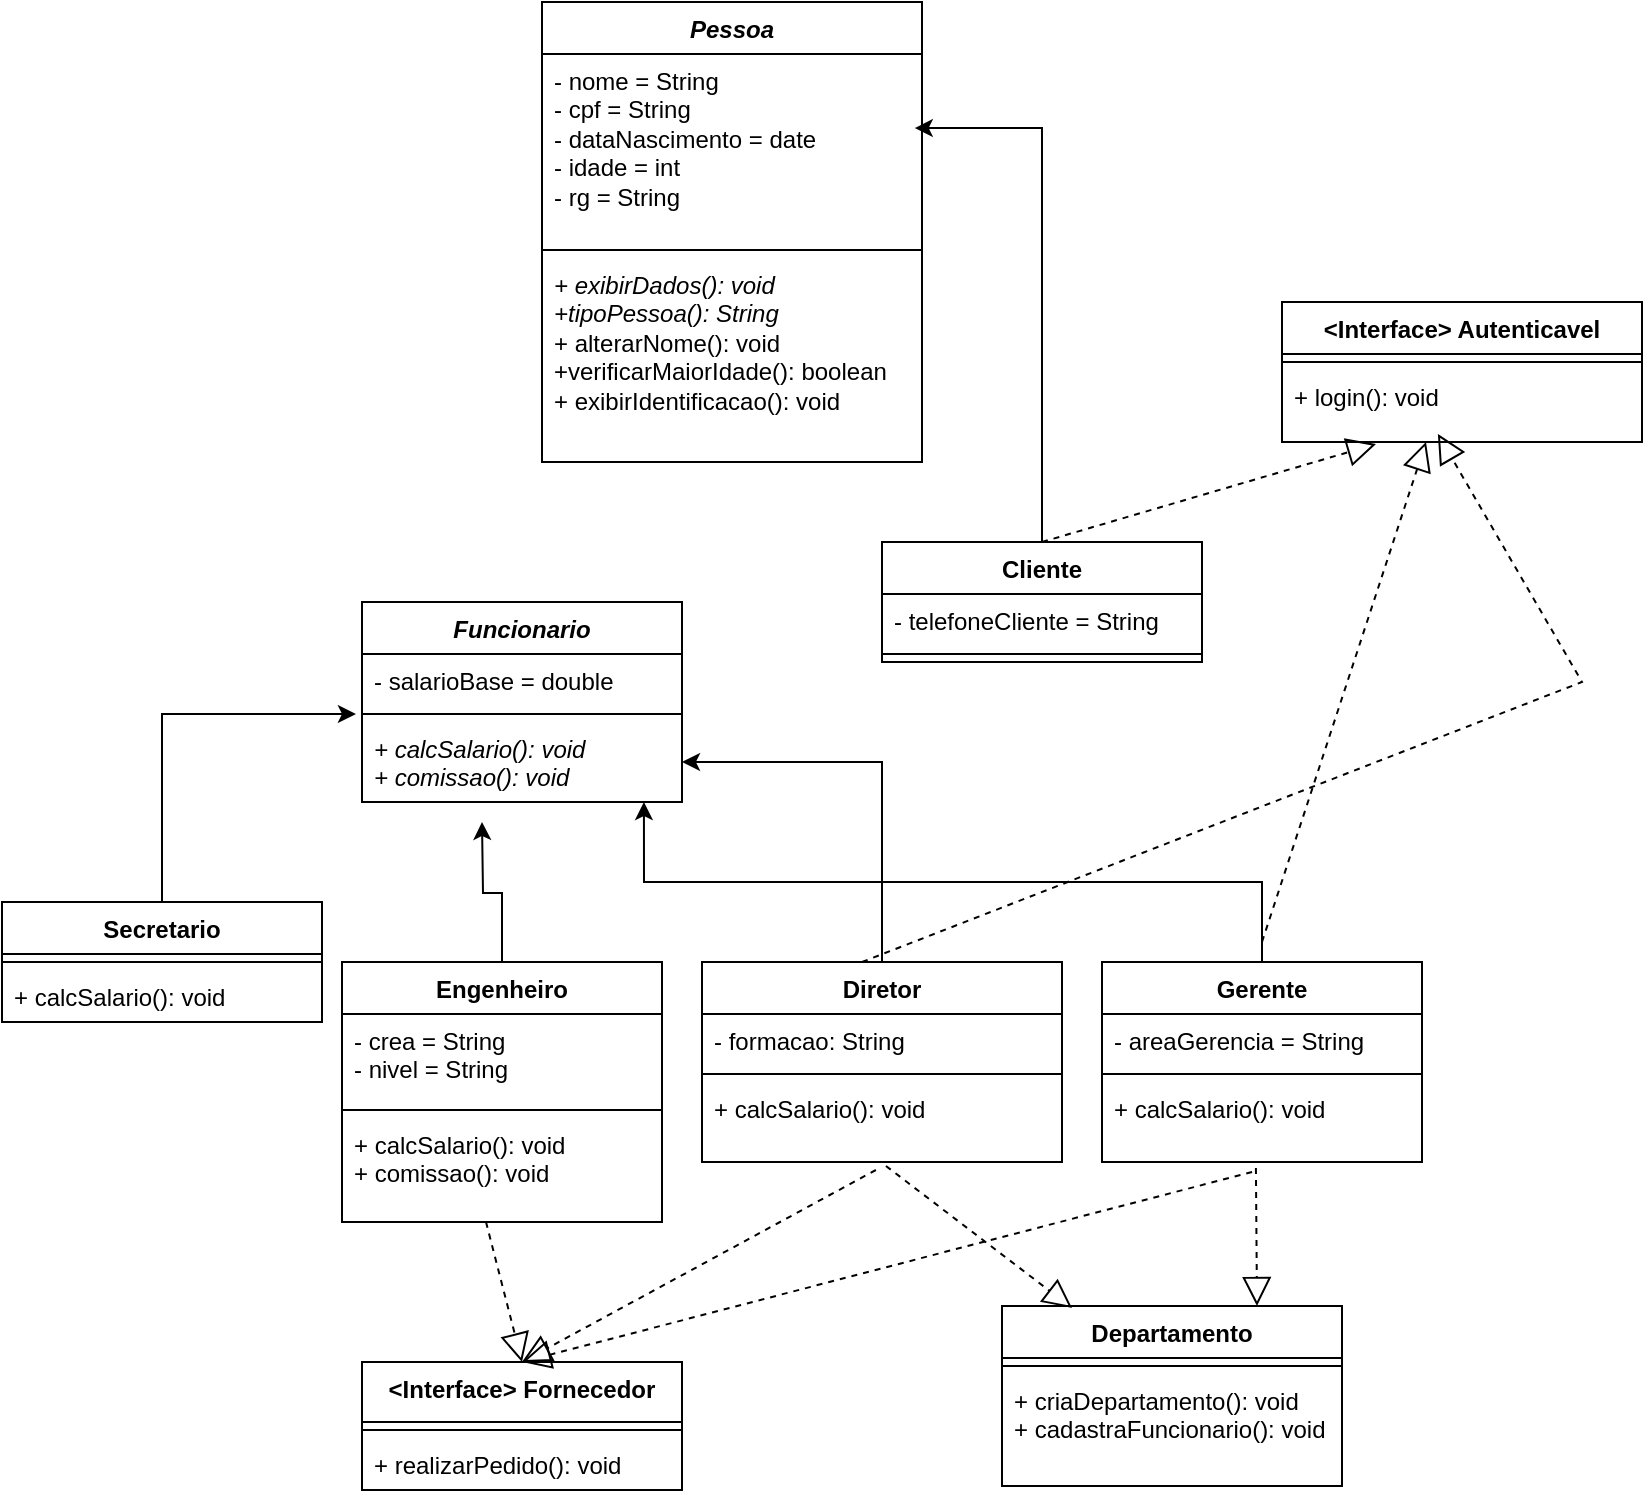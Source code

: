 <mxfile version="26.0.16">
  <diagram id="C5RBs43oDa-KdzZeNtuy" name="Page-1">
    <mxGraphModel dx="917" dy="868" grid="1" gridSize="10" guides="1" tooltips="1" connect="1" arrows="1" fold="1" page="1" pageScale="1" pageWidth="1169" pageHeight="827" background="none" math="0" shadow="0">
      <root>
        <mxCell id="WIyWlLk6GJQsqaUBKTNV-0" />
        <mxCell id="WIyWlLk6GJQsqaUBKTNV-1" parent="WIyWlLk6GJQsqaUBKTNV-0" />
        <mxCell id="818TJq1GzWVk8ZEEE7I3-8" value="&lt;i&gt;Funcionario&lt;/i&gt;" style="swimlane;fontStyle=1;align=center;verticalAlign=top;childLayout=stackLayout;horizontal=1;startSize=26;horizontalStack=0;resizeParent=1;resizeParentMax=0;resizeLast=0;collapsible=1;marginBottom=0;whiteSpace=wrap;html=1;" parent="WIyWlLk6GJQsqaUBKTNV-1" vertex="1">
          <mxGeometry x="340" y="350" width="160" height="100" as="geometry">
            <mxRectangle x="190" y="500" width="100" height="30" as="alternateBounds" />
          </mxGeometry>
        </mxCell>
        <mxCell id="818TJq1GzWVk8ZEEE7I3-9" value="- salarioBase = double" style="text;strokeColor=none;fillColor=none;align=left;verticalAlign=top;spacingLeft=4;spacingRight=4;overflow=hidden;rotatable=0;points=[[0,0.5],[1,0.5]];portConstraint=eastwest;whiteSpace=wrap;html=1;" parent="818TJq1GzWVk8ZEEE7I3-8" vertex="1">
          <mxGeometry y="26" width="160" height="26" as="geometry" />
        </mxCell>
        <mxCell id="818TJq1GzWVk8ZEEE7I3-10" value="" style="line;strokeWidth=1;fillColor=none;align=left;verticalAlign=middle;spacingTop=-1;spacingLeft=3;spacingRight=3;rotatable=0;labelPosition=right;points=[];portConstraint=eastwest;strokeColor=inherit;" parent="818TJq1GzWVk8ZEEE7I3-8" vertex="1">
          <mxGeometry y="52" width="160" height="8" as="geometry" />
        </mxCell>
        <mxCell id="818TJq1GzWVk8ZEEE7I3-11" value="&lt;i&gt;+ calcSalario(): void&lt;/i&gt;&lt;div&gt;&lt;i&gt;+ comissao(): void&lt;/i&gt;&lt;/div&gt;" style="text;strokeColor=none;fillColor=none;align=left;verticalAlign=top;spacingLeft=4;spacingRight=4;overflow=hidden;rotatable=0;points=[[0,0.5],[1,0.5]];portConstraint=eastwest;whiteSpace=wrap;html=1;" parent="818TJq1GzWVk8ZEEE7I3-8" vertex="1">
          <mxGeometry y="60" width="160" height="40" as="geometry" />
        </mxCell>
        <mxCell id="a60Mv3yiBXLApa6Vc2_l-18" style="edgeStyle=orthogonalEdgeStyle;rounded=0;orthogonalLoop=1;jettySize=auto;html=1;exitX=0.5;exitY=0;exitDx=0;exitDy=0;entryX=0.981;entryY=0.394;entryDx=0;entryDy=0;entryPerimeter=0;" parent="WIyWlLk6GJQsqaUBKTNV-1" source="818TJq1GzWVk8ZEEE7I3-15" target="a60Mv3yiBXLApa6Vc2_l-20" edge="1">
          <mxGeometry relative="1" as="geometry">
            <mxPoint x="640" y="216" as="targetPoint" />
          </mxGeometry>
        </mxCell>
        <mxCell id="818TJq1GzWVk8ZEEE7I3-15" value="Cliente" style="swimlane;fontStyle=1;align=center;verticalAlign=top;childLayout=stackLayout;horizontal=1;startSize=26;horizontalStack=0;resizeParent=1;resizeParentMax=0;resizeLast=0;collapsible=1;marginBottom=0;whiteSpace=wrap;html=1;" parent="WIyWlLk6GJQsqaUBKTNV-1" vertex="1">
          <mxGeometry x="600" y="320" width="160" height="60" as="geometry" />
        </mxCell>
        <mxCell id="rk0zTKJ-pprt99OVHt6I-17" value="- telefoneCliente = String" style="text;strokeColor=none;fillColor=none;align=left;verticalAlign=top;spacingLeft=4;spacingRight=4;overflow=hidden;rotatable=0;points=[[0,0.5],[1,0.5]];portConstraint=eastwest;whiteSpace=wrap;html=1;" parent="818TJq1GzWVk8ZEEE7I3-15" vertex="1">
          <mxGeometry y="26" width="160" height="26" as="geometry" />
        </mxCell>
        <mxCell id="818TJq1GzWVk8ZEEE7I3-17" value="" style="line;strokeWidth=1;fillColor=none;align=left;verticalAlign=middle;spacingTop=-1;spacingLeft=3;spacingRight=3;rotatable=0;labelPosition=right;points=[];portConstraint=eastwest;strokeColor=inherit;" parent="818TJq1GzWVk8ZEEE7I3-15" vertex="1">
          <mxGeometry y="52" width="160" height="8" as="geometry" />
        </mxCell>
        <mxCell id="818TJq1GzWVk8ZEEE7I3-23" value="Secretario" style="swimlane;fontStyle=1;align=center;verticalAlign=top;childLayout=stackLayout;horizontal=1;startSize=26;horizontalStack=0;resizeParent=1;resizeParentMax=0;resizeLast=0;collapsible=1;marginBottom=0;whiteSpace=wrap;html=1;" parent="WIyWlLk6GJQsqaUBKTNV-1" vertex="1">
          <mxGeometry x="160" y="500" width="160" height="60" as="geometry" />
        </mxCell>
        <mxCell id="818TJq1GzWVk8ZEEE7I3-25" value="" style="line;strokeWidth=1;fillColor=none;align=left;verticalAlign=middle;spacingTop=-1;spacingLeft=3;spacingRight=3;rotatable=0;labelPosition=right;points=[];portConstraint=eastwest;strokeColor=inherit;" parent="818TJq1GzWVk8ZEEE7I3-23" vertex="1">
          <mxGeometry y="26" width="160" height="8" as="geometry" />
        </mxCell>
        <mxCell id="818TJq1GzWVk8ZEEE7I3-26" value="+ calcSalario(): void" style="text;strokeColor=none;fillColor=none;align=left;verticalAlign=top;spacingLeft=4;spacingRight=4;overflow=hidden;rotatable=0;points=[[0,0.5],[1,0.5]];portConstraint=eastwest;whiteSpace=wrap;html=1;" parent="818TJq1GzWVk8ZEEE7I3-23" vertex="1">
          <mxGeometry y="34" width="160" height="26" as="geometry" />
        </mxCell>
        <mxCell id="rk0zTKJ-pprt99OVHt6I-21" style="edgeStyle=orthogonalEdgeStyle;rounded=0;orthogonalLoop=1;jettySize=auto;html=1;" parent="WIyWlLk6GJQsqaUBKTNV-1" source="rk0zTKJ-pprt99OVHt6I-4" edge="1">
          <mxGeometry relative="1" as="geometry">
            <mxPoint x="400" y="460" as="targetPoint" />
          </mxGeometry>
        </mxCell>
        <mxCell id="rk0zTKJ-pprt99OVHt6I-4" value="Engenheiro" style="swimlane;fontStyle=1;align=center;verticalAlign=top;childLayout=stackLayout;horizontal=1;startSize=26;horizontalStack=0;resizeParent=1;resizeParentMax=0;resizeLast=0;collapsible=1;marginBottom=0;whiteSpace=wrap;html=1;" parent="WIyWlLk6GJQsqaUBKTNV-1" vertex="1">
          <mxGeometry x="330" y="530" width="160" height="130" as="geometry" />
        </mxCell>
        <mxCell id="rk0zTKJ-pprt99OVHt6I-5" value="- crea = String&lt;div&gt;- nivel = String&lt;/div&gt;" style="text;strokeColor=none;fillColor=none;align=left;verticalAlign=top;spacingLeft=4;spacingRight=4;overflow=hidden;rotatable=0;points=[[0,0.5],[1,0.5]];portConstraint=eastwest;whiteSpace=wrap;html=1;" parent="rk0zTKJ-pprt99OVHt6I-4" vertex="1">
          <mxGeometry y="26" width="160" height="44" as="geometry" />
        </mxCell>
        <mxCell id="rk0zTKJ-pprt99OVHt6I-6" value="" style="line;strokeWidth=1;fillColor=none;align=left;verticalAlign=middle;spacingTop=-1;spacingLeft=3;spacingRight=3;rotatable=0;labelPosition=right;points=[];portConstraint=eastwest;strokeColor=inherit;" parent="rk0zTKJ-pprt99OVHt6I-4" vertex="1">
          <mxGeometry y="70" width="160" height="8" as="geometry" />
        </mxCell>
        <mxCell id="rk0zTKJ-pprt99OVHt6I-7" value="+ calcSalario(): void&lt;div&gt;+ comissao(): void&lt;/div&gt;" style="text;strokeColor=none;fillColor=none;align=left;verticalAlign=top;spacingLeft=4;spacingRight=4;overflow=hidden;rotatable=0;points=[[0,0.5],[1,0.5]];portConstraint=eastwest;whiteSpace=wrap;html=1;" parent="rk0zTKJ-pprt99OVHt6I-4" vertex="1">
          <mxGeometry y="78" width="160" height="52" as="geometry" />
        </mxCell>
        <mxCell id="rk0zTKJ-pprt99OVHt6I-23" style="edgeStyle=orthogonalEdgeStyle;rounded=0;orthogonalLoop=1;jettySize=auto;html=1;entryX=1;entryY=0.5;entryDx=0;entryDy=0;" parent="WIyWlLk6GJQsqaUBKTNV-1" source="rk0zTKJ-pprt99OVHt6I-8" target="818TJq1GzWVk8ZEEE7I3-11" edge="1">
          <mxGeometry relative="1" as="geometry" />
        </mxCell>
        <mxCell id="rk0zTKJ-pprt99OVHt6I-8" value="Diretor" style="swimlane;fontStyle=1;align=center;verticalAlign=top;childLayout=stackLayout;horizontal=1;startSize=26;horizontalStack=0;resizeParent=1;resizeParentMax=0;resizeLast=0;collapsible=1;marginBottom=0;whiteSpace=wrap;html=1;" parent="WIyWlLk6GJQsqaUBKTNV-1" vertex="1">
          <mxGeometry x="510" y="530" width="180" height="100" as="geometry" />
        </mxCell>
        <mxCell id="rk0zTKJ-pprt99OVHt6I-9" value="- formacao: String" style="text;strokeColor=none;fillColor=none;align=left;verticalAlign=top;spacingLeft=4;spacingRight=4;overflow=hidden;rotatable=0;points=[[0,0.5],[1,0.5]];portConstraint=eastwest;whiteSpace=wrap;html=1;" parent="rk0zTKJ-pprt99OVHt6I-8" vertex="1">
          <mxGeometry y="26" width="180" height="26" as="geometry" />
        </mxCell>
        <mxCell id="rk0zTKJ-pprt99OVHt6I-10" value="" style="line;strokeWidth=1;fillColor=none;align=left;verticalAlign=middle;spacingTop=-1;spacingLeft=3;spacingRight=3;rotatable=0;labelPosition=right;points=[];portConstraint=eastwest;strokeColor=inherit;" parent="rk0zTKJ-pprt99OVHt6I-8" vertex="1">
          <mxGeometry y="52" width="180" height="8" as="geometry" />
        </mxCell>
        <mxCell id="rk0zTKJ-pprt99OVHt6I-11" value="+ calcSalario(): void&lt;div&gt;&lt;br&gt;&lt;/div&gt;" style="text;strokeColor=none;fillColor=none;align=left;verticalAlign=top;spacingLeft=4;spacingRight=4;overflow=hidden;rotatable=0;points=[[0,0.5],[1,0.5]];portConstraint=eastwest;whiteSpace=wrap;html=1;" parent="rk0zTKJ-pprt99OVHt6I-8" vertex="1">
          <mxGeometry y="60" width="180" height="40" as="geometry" />
        </mxCell>
        <mxCell id="rk0zTKJ-pprt99OVHt6I-12" value="Gerente" style="swimlane;fontStyle=1;align=center;verticalAlign=top;childLayout=stackLayout;horizontal=1;startSize=26;horizontalStack=0;resizeParent=1;resizeParentMax=0;resizeLast=0;collapsible=1;marginBottom=0;whiteSpace=wrap;html=1;" parent="WIyWlLk6GJQsqaUBKTNV-1" vertex="1">
          <mxGeometry x="710" y="530" width="160" height="100" as="geometry" />
        </mxCell>
        <mxCell id="rk0zTKJ-pprt99OVHt6I-13" value="- areaGerencia = String" style="text;strokeColor=none;fillColor=none;align=left;verticalAlign=top;spacingLeft=4;spacingRight=4;overflow=hidden;rotatable=0;points=[[0,0.5],[1,0.5]];portConstraint=eastwest;whiteSpace=wrap;html=1;" parent="rk0zTKJ-pprt99OVHt6I-12" vertex="1">
          <mxGeometry y="26" width="160" height="26" as="geometry" />
        </mxCell>
        <mxCell id="rk0zTKJ-pprt99OVHt6I-14" value="" style="line;strokeWidth=1;fillColor=none;align=left;verticalAlign=middle;spacingTop=-1;spacingLeft=3;spacingRight=3;rotatable=0;labelPosition=right;points=[];portConstraint=eastwest;strokeColor=inherit;" parent="rk0zTKJ-pprt99OVHt6I-12" vertex="1">
          <mxGeometry y="52" width="160" height="8" as="geometry" />
        </mxCell>
        <mxCell id="rk0zTKJ-pprt99OVHt6I-15" value="+ calcSalario(): void&lt;div&gt;&lt;br&gt;&lt;/div&gt;" style="text;strokeColor=none;fillColor=none;align=left;verticalAlign=top;spacingLeft=4;spacingRight=4;overflow=hidden;rotatable=0;points=[[0,0.5],[1,0.5]];portConstraint=eastwest;whiteSpace=wrap;html=1;" parent="rk0zTKJ-pprt99OVHt6I-12" vertex="1">
          <mxGeometry y="60" width="160" height="40" as="geometry" />
        </mxCell>
        <mxCell id="rk0zTKJ-pprt99OVHt6I-25" style="edgeStyle=orthogonalEdgeStyle;rounded=0;orthogonalLoop=1;jettySize=auto;html=1;entryX=0.881;entryY=1;entryDx=0;entryDy=0;entryPerimeter=0;" parent="WIyWlLk6GJQsqaUBKTNV-1" source="rk0zTKJ-pprt99OVHt6I-12" target="818TJq1GzWVk8ZEEE7I3-11" edge="1">
          <mxGeometry relative="1" as="geometry" />
        </mxCell>
        <mxCell id="rk0zTKJ-pprt99OVHt6I-27" style="edgeStyle=orthogonalEdgeStyle;rounded=0;orthogonalLoop=1;jettySize=auto;html=1;entryX=-0.019;entryY=-0.1;entryDx=0;entryDy=0;entryPerimeter=0;" parent="WIyWlLk6GJQsqaUBKTNV-1" source="818TJq1GzWVk8ZEEE7I3-23" target="818TJq1GzWVk8ZEEE7I3-11" edge="1">
          <mxGeometry relative="1" as="geometry" />
        </mxCell>
        <mxCell id="rk0zTKJ-pprt99OVHt6I-28" value="&amp;lt;Interface&amp;gt; Autenticavel" style="swimlane;fontStyle=1;align=center;verticalAlign=top;childLayout=stackLayout;horizontal=1;startSize=26;horizontalStack=0;resizeParent=1;resizeParentMax=0;resizeLast=0;collapsible=1;marginBottom=0;whiteSpace=wrap;html=1;" parent="WIyWlLk6GJQsqaUBKTNV-1" vertex="1">
          <mxGeometry x="800" y="200" width="180" height="70" as="geometry">
            <mxRectangle x="650" y="350" width="100" height="40" as="alternateBounds" />
          </mxGeometry>
        </mxCell>
        <mxCell id="rk0zTKJ-pprt99OVHt6I-30" value="" style="line;strokeWidth=1;fillColor=none;align=left;verticalAlign=middle;spacingTop=-1;spacingLeft=3;spacingRight=3;rotatable=0;labelPosition=right;points=[];portConstraint=eastwest;strokeColor=inherit;" parent="rk0zTKJ-pprt99OVHt6I-28" vertex="1">
          <mxGeometry y="26" width="180" height="8" as="geometry" />
        </mxCell>
        <mxCell id="rk0zTKJ-pprt99OVHt6I-31" value="+ login(): void" style="text;strokeColor=none;fillColor=none;align=left;verticalAlign=top;spacingLeft=4;spacingRight=4;overflow=hidden;rotatable=0;points=[[0,0.5],[1,0.5]];portConstraint=eastwest;whiteSpace=wrap;html=1;" parent="rk0zTKJ-pprt99OVHt6I-28" vertex="1">
          <mxGeometry y="34" width="180" height="36" as="geometry" />
        </mxCell>
        <mxCell id="rk0zTKJ-pprt99OVHt6I-32" value="" style="endArrow=block;dashed=1;endFill=0;endSize=12;html=1;rounded=0;entryX=0.433;entryY=0.889;entryDx=0;entryDy=0;entryPerimeter=0;" parent="WIyWlLk6GJQsqaUBKTNV-1" target="rk0zTKJ-pprt99OVHt6I-31" edge="1">
          <mxGeometry width="160" relative="1" as="geometry">
            <mxPoint x="590" y="530" as="sourcePoint" />
            <mxPoint x="870" y="280" as="targetPoint" />
            <Array as="points">
              <mxPoint x="950" y="390" />
            </Array>
          </mxGeometry>
        </mxCell>
        <mxCell id="rk0zTKJ-pprt99OVHt6I-33" value="" style="endArrow=block;dashed=1;endFill=0;endSize=12;html=1;rounded=0;entryX=0.4;entryY=1;entryDx=0;entryDy=0;entryPerimeter=0;" parent="WIyWlLk6GJQsqaUBKTNV-1" target="rk0zTKJ-pprt99OVHt6I-31" edge="1">
          <mxGeometry width="160" relative="1" as="geometry">
            <mxPoint x="790" y="520" as="sourcePoint" />
            <mxPoint x="770" y="370" as="targetPoint" />
          </mxGeometry>
        </mxCell>
        <mxCell id="a60Mv3yiBXLApa6Vc2_l-0" value="&amp;lt;Interface&amp;gt; Fornecedor" style="swimlane;fontStyle=1;align=center;verticalAlign=top;childLayout=stackLayout;horizontal=1;startSize=30;horizontalStack=0;resizeParent=1;resizeParentMax=0;resizeLast=0;collapsible=1;marginBottom=0;whiteSpace=wrap;html=1;" parent="WIyWlLk6GJQsqaUBKTNV-1" vertex="1">
          <mxGeometry x="340" y="730" width="160" height="64" as="geometry" />
        </mxCell>
        <mxCell id="a60Mv3yiBXLApa6Vc2_l-2" value="" style="line;strokeWidth=1;fillColor=none;align=left;verticalAlign=middle;spacingTop=-1;spacingLeft=3;spacingRight=3;rotatable=0;labelPosition=right;points=[];portConstraint=eastwest;strokeColor=inherit;" parent="a60Mv3yiBXLApa6Vc2_l-0" vertex="1">
          <mxGeometry y="30" width="160" height="8" as="geometry" />
        </mxCell>
        <mxCell id="a60Mv3yiBXLApa6Vc2_l-3" value="+ realizarPedido(): void" style="text;strokeColor=none;fillColor=none;align=left;verticalAlign=top;spacingLeft=4;spacingRight=4;overflow=hidden;rotatable=0;points=[[0,0.5],[1,0.5]];portConstraint=eastwest;whiteSpace=wrap;html=1;" parent="a60Mv3yiBXLApa6Vc2_l-0" vertex="1">
          <mxGeometry y="38" width="160" height="26" as="geometry" />
        </mxCell>
        <mxCell id="a60Mv3yiBXLApa6Vc2_l-4" value="Departamento" style="swimlane;fontStyle=1;align=center;verticalAlign=top;childLayout=stackLayout;horizontal=1;startSize=26;horizontalStack=0;resizeParent=1;resizeParentMax=0;resizeLast=0;collapsible=1;marginBottom=0;whiteSpace=wrap;html=1;" parent="WIyWlLk6GJQsqaUBKTNV-1" vertex="1">
          <mxGeometry x="660" y="702" width="170" height="90" as="geometry" />
        </mxCell>
        <mxCell id="a60Mv3yiBXLApa6Vc2_l-6" value="" style="line;strokeWidth=1;fillColor=none;align=left;verticalAlign=middle;spacingTop=-1;spacingLeft=3;spacingRight=3;rotatable=0;labelPosition=right;points=[];portConstraint=eastwest;strokeColor=inherit;" parent="a60Mv3yiBXLApa6Vc2_l-4" vertex="1">
          <mxGeometry y="26" width="170" height="8" as="geometry" />
        </mxCell>
        <mxCell id="a60Mv3yiBXLApa6Vc2_l-7" value="+ criaDepartamento(): void&lt;div&gt;+ cadastraFuncionario(): void&lt;/div&gt;" style="text;strokeColor=none;fillColor=none;align=left;verticalAlign=top;spacingLeft=4;spacingRight=4;overflow=hidden;rotatable=0;points=[[0,0.5],[1,0.5]];portConstraint=eastwest;whiteSpace=wrap;html=1;" parent="a60Mv3yiBXLApa6Vc2_l-4" vertex="1">
          <mxGeometry y="34" width="170" height="56" as="geometry" />
        </mxCell>
        <mxCell id="a60Mv3yiBXLApa6Vc2_l-8" value="" style="endArrow=block;dashed=1;endFill=0;endSize=12;html=1;rounded=0;exitX=0.511;exitY=1.05;exitDx=0;exitDy=0;exitPerimeter=0;entryX=0.206;entryY=0.011;entryDx=0;entryDy=0;entryPerimeter=0;" parent="WIyWlLk6GJQsqaUBKTNV-1" source="rk0zTKJ-pprt99OVHt6I-11" target="a60Mv3yiBXLApa6Vc2_l-4" edge="1">
          <mxGeometry width="160" relative="1" as="geometry">
            <mxPoint x="500" y="450" as="sourcePoint" />
            <mxPoint x="630" y="700" as="targetPoint" />
          </mxGeometry>
        </mxCell>
        <mxCell id="a60Mv3yiBXLApa6Vc2_l-9" value="" style="endArrow=block;dashed=1;endFill=0;endSize=12;html=1;rounded=0;exitX=0.481;exitY=1.075;exitDx=0;exitDy=0;exitPerimeter=0;entryX=0.75;entryY=0;entryDx=0;entryDy=0;" parent="WIyWlLk6GJQsqaUBKTNV-1" source="rk0zTKJ-pprt99OVHt6I-15" target="a60Mv3yiBXLApa6Vc2_l-4" edge="1">
          <mxGeometry width="160" relative="1" as="geometry">
            <mxPoint x="740" y="480" as="sourcePoint" />
            <mxPoint x="630" y="700" as="targetPoint" />
          </mxGeometry>
        </mxCell>
        <mxCell id="a60Mv3yiBXLApa6Vc2_l-10" value="" style="endArrow=block;dashed=1;endFill=0;endSize=12;html=1;rounded=0;exitX=0.45;exitY=1;exitDx=0;exitDy=0;exitPerimeter=0;entryX=0.5;entryY=0;entryDx=0;entryDy=0;" parent="WIyWlLk6GJQsqaUBKTNV-1" source="rk0zTKJ-pprt99OVHt6I-7" target="a60Mv3yiBXLApa6Vc2_l-0" edge="1">
          <mxGeometry width="160" relative="1" as="geometry">
            <mxPoint x="450" y="480" as="sourcePoint" />
            <mxPoint x="610" y="480" as="targetPoint" />
          </mxGeometry>
        </mxCell>
        <mxCell id="a60Mv3yiBXLApa6Vc2_l-11" value="" style="endArrow=block;dashed=1;endFill=0;endSize=12;html=1;rounded=0;exitX=0.483;exitY=1.1;exitDx=0;exitDy=0;exitPerimeter=0;entryX=0.5;entryY=0;entryDx=0;entryDy=0;" parent="WIyWlLk6GJQsqaUBKTNV-1" source="rk0zTKJ-pprt99OVHt6I-11" target="a60Mv3yiBXLApa6Vc2_l-0" edge="1">
          <mxGeometry width="160" relative="1" as="geometry">
            <mxPoint x="412" y="660" as="sourcePoint" />
            <mxPoint x="430" y="740" as="targetPoint" />
          </mxGeometry>
        </mxCell>
        <mxCell id="a60Mv3yiBXLApa6Vc2_l-12" value="" style="endArrow=block;dashed=1;endFill=0;endSize=12;html=1;rounded=0;exitX=0.469;exitY=1.125;exitDx=0;exitDy=0;exitPerimeter=0;" parent="WIyWlLk6GJQsqaUBKTNV-1" source="rk0zTKJ-pprt99OVHt6I-15" edge="1">
          <mxGeometry width="160" relative="1" as="geometry">
            <mxPoint x="422" y="670" as="sourcePoint" />
            <mxPoint x="420" y="730" as="targetPoint" />
          </mxGeometry>
        </mxCell>
        <mxCell id="a60Mv3yiBXLApa6Vc2_l-13" value="" style="endArrow=block;dashed=1;endFill=0;endSize=12;html=1;rounded=0;entryX=0.261;entryY=1.028;entryDx=0;entryDy=0;entryPerimeter=0;exitX=0.5;exitY=0;exitDx=0;exitDy=0;" parent="WIyWlLk6GJQsqaUBKTNV-1" source="818TJq1GzWVk8ZEEE7I3-15" target="rk0zTKJ-pprt99OVHt6I-31" edge="1">
          <mxGeometry width="160" relative="1" as="geometry">
            <mxPoint x="450" y="480" as="sourcePoint" />
            <mxPoint x="610" y="480" as="targetPoint" />
          </mxGeometry>
        </mxCell>
        <mxCell id="a60Mv3yiBXLApa6Vc2_l-19" value="&lt;i&gt;Pessoa&lt;/i&gt;" style="swimlane;fontStyle=1;align=center;verticalAlign=top;childLayout=stackLayout;horizontal=1;startSize=26;horizontalStack=0;resizeParent=1;resizeParentMax=0;resizeLast=0;collapsible=1;marginBottom=0;whiteSpace=wrap;html=1;" parent="WIyWlLk6GJQsqaUBKTNV-1" vertex="1">
          <mxGeometry x="430" y="50" width="190" height="230" as="geometry" />
        </mxCell>
        <mxCell id="a60Mv3yiBXLApa6Vc2_l-20" value="- nome = String&lt;div&gt;- cpf = String&lt;/div&gt;&lt;div&gt;- dataNascimento = date&lt;/div&gt;&lt;div&gt;- idade = int&lt;/div&gt;&lt;div&gt;- rg = String&lt;/div&gt;" style="text;strokeColor=none;fillColor=none;align=left;verticalAlign=top;spacingLeft=4;spacingRight=4;overflow=hidden;rotatable=0;points=[[0,0.5],[1,0.5]];portConstraint=eastwest;whiteSpace=wrap;html=1;" parent="a60Mv3yiBXLApa6Vc2_l-19" vertex="1">
          <mxGeometry y="26" width="190" height="94" as="geometry" />
        </mxCell>
        <mxCell id="a60Mv3yiBXLApa6Vc2_l-21" value="" style="line;strokeWidth=1;fillColor=none;align=left;verticalAlign=middle;spacingTop=-1;spacingLeft=3;spacingRight=3;rotatable=0;labelPosition=right;points=[];portConstraint=eastwest;strokeColor=inherit;" parent="a60Mv3yiBXLApa6Vc2_l-19" vertex="1">
          <mxGeometry y="120" width="190" height="8" as="geometry" />
        </mxCell>
        <mxCell id="a60Mv3yiBXLApa6Vc2_l-22" value="&lt;i&gt;+ exibirDados(): void&lt;/i&gt;&lt;div&gt;&lt;i&gt;+tipoPessoa(): String&lt;/i&gt;&lt;/div&gt;&lt;div&gt;+ alterarNome(): void&lt;/div&gt;&lt;div&gt;+verificarMaiorIdade(): boolean&lt;/div&gt;&lt;div&gt;+ exibirIdentificacao(): void&lt;/div&gt;&lt;div&gt;&lt;br&gt;&lt;/div&gt;" style="text;strokeColor=none;fillColor=none;align=left;verticalAlign=top;spacingLeft=4;spacingRight=4;overflow=hidden;rotatable=0;points=[[0,0.5],[1,0.5]];portConstraint=eastwest;whiteSpace=wrap;html=1;" parent="a60Mv3yiBXLApa6Vc2_l-19" vertex="1">
          <mxGeometry y="128" width="190" height="102" as="geometry" />
        </mxCell>
      </root>
    </mxGraphModel>
  </diagram>
</mxfile>
